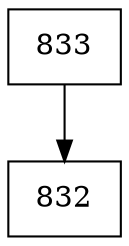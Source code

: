 digraph G {
  node [shape=record];
  node0 [label="{833}"];
  node0 -> node1;
  node1 [label="{832}"];
}
